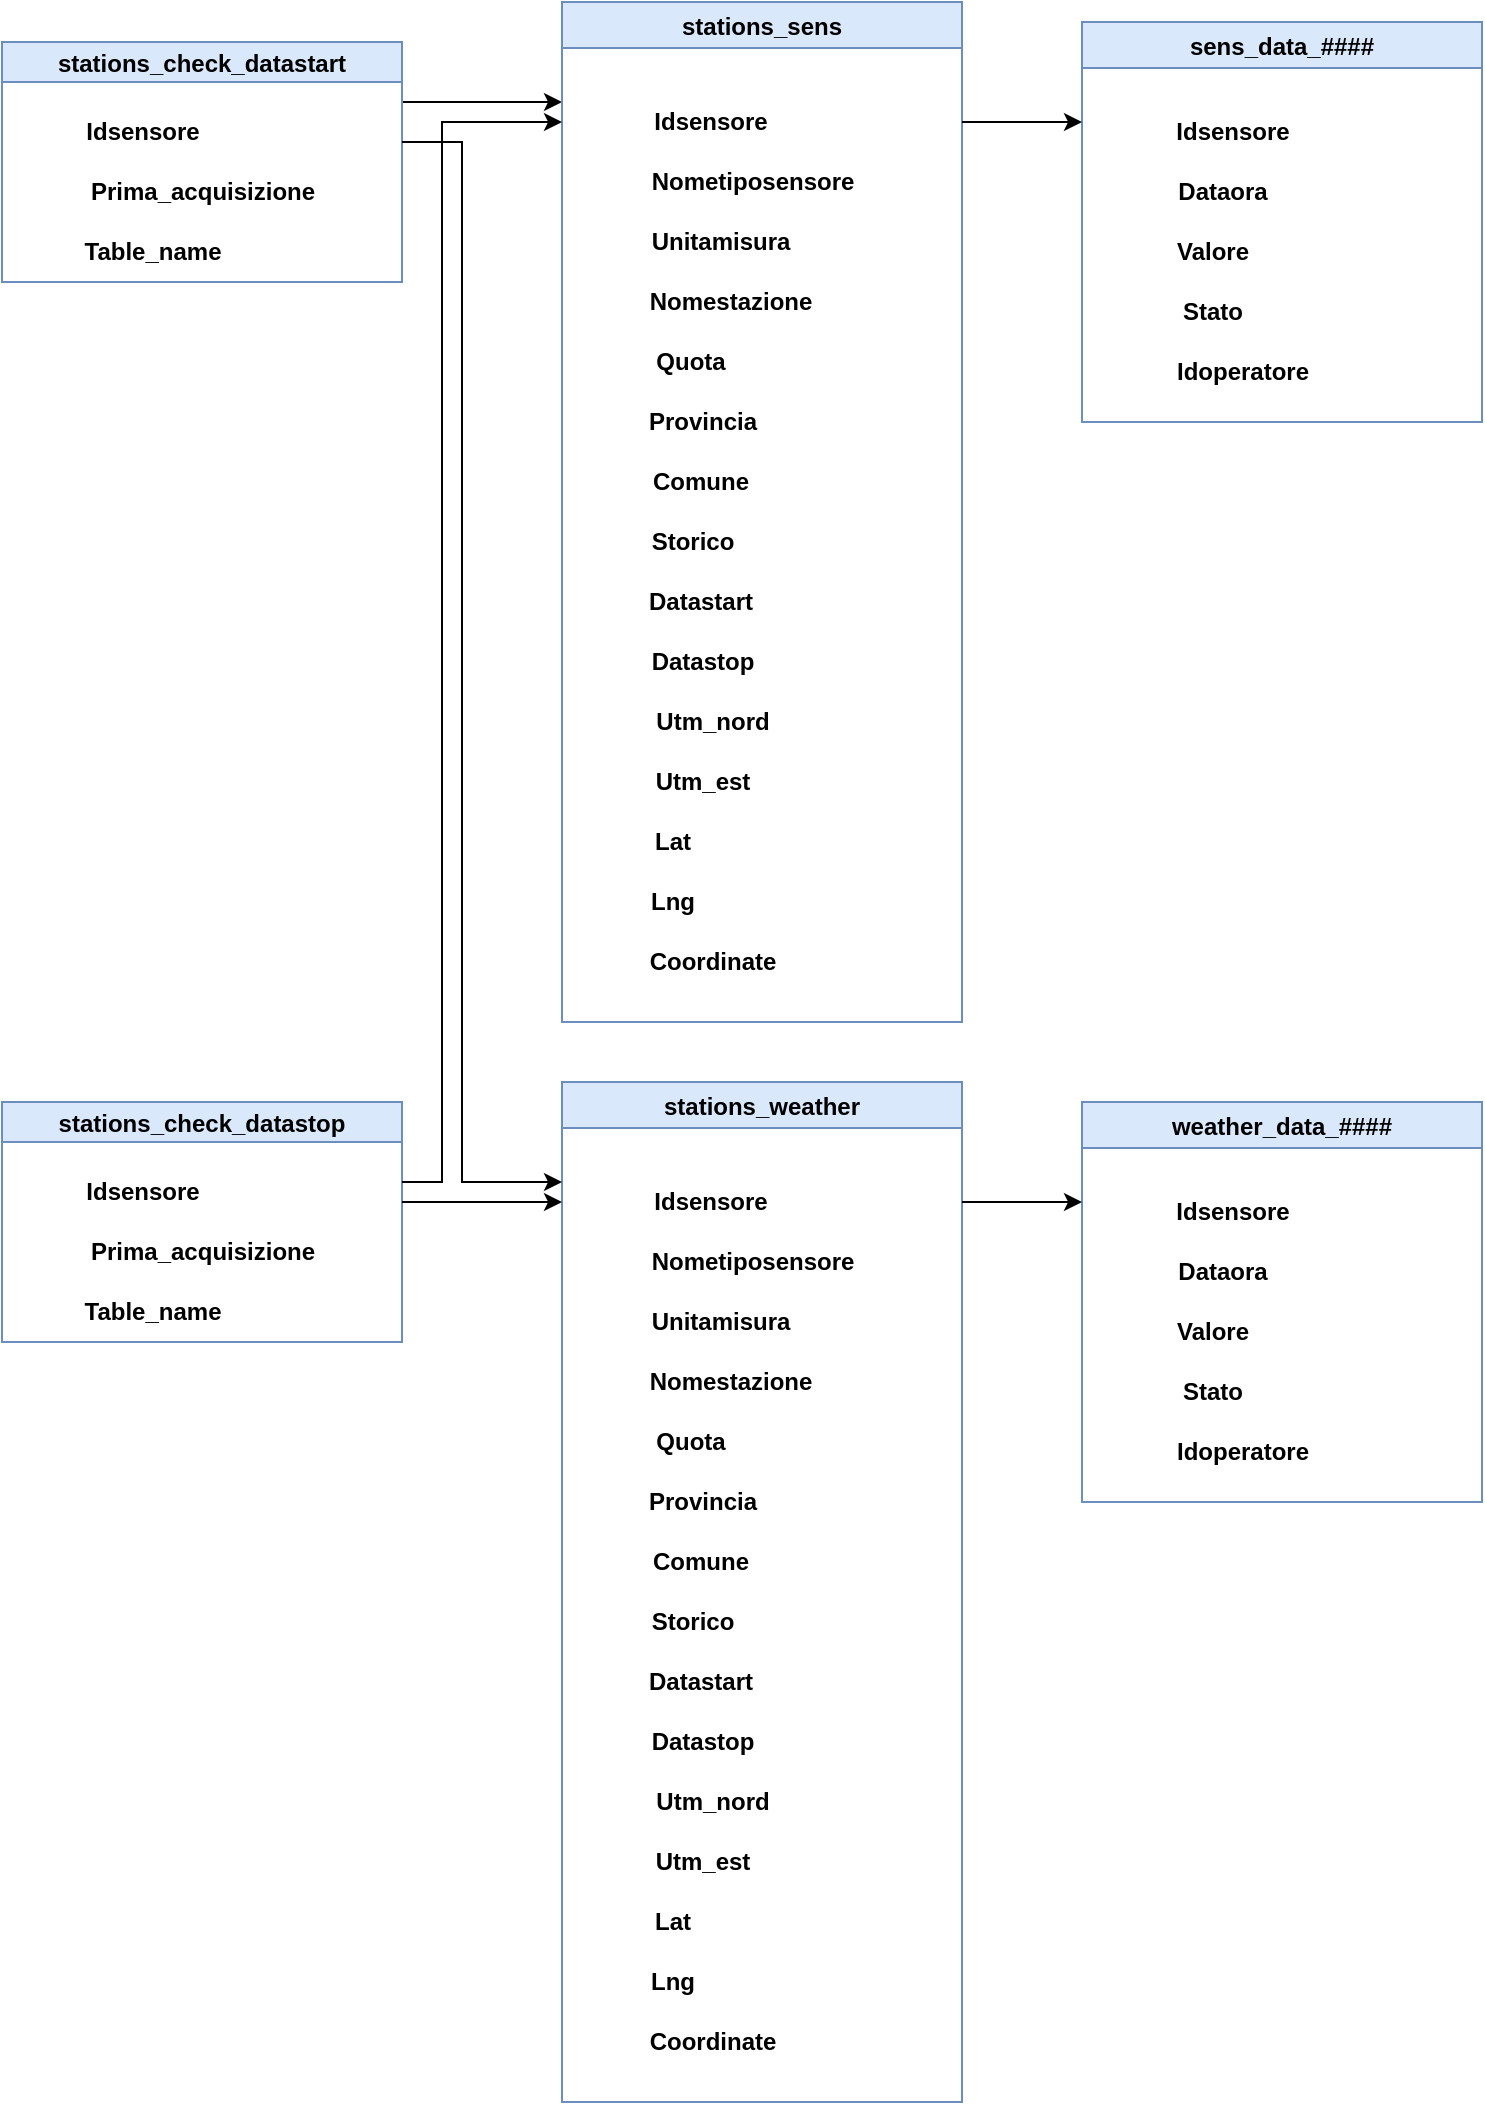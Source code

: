 <mxfile version="20.2.7" type="device"><diagram id="aduwQGnoMxn6wFPRvXQN" name="DB overview"><mxGraphModel dx="1671" dy="898" grid="1" gridSize="10" guides="1" tooltips="1" connect="1" arrows="1" fold="1" page="1" pageScale="1" pageWidth="827" pageHeight="1169" math="0" shadow="0"><root><mxCell id="0"/><mxCell id="1" parent="0"/><mxCell id="L5qDgUTf6z0Q4DjmXaqz-68" style="edgeStyle=orthogonalEdgeStyle;rounded=0;orthogonalLoop=1;jettySize=auto;html=1;exitX=1;exitY=0.25;exitDx=0;exitDy=0;" edge="1" parent="1" source="L5qDgUTf6z0Q4DjmXaqz-1"><mxGeometry relative="1" as="geometry"><mxPoint x="320" y="70" as="targetPoint"/><Array as="points"><mxPoint x="320" y="70"/></Array></mxGeometry></mxCell><mxCell id="L5qDgUTf6z0Q4DjmXaqz-1" value="stations_check_datastart" style="swimlane;startSize=20;fillColor=#dae8fc;strokeColor=#6c8ebf;" vertex="1" parent="1"><mxGeometry x="40" y="40" width="200" height="120" as="geometry"/></mxCell><mxCell id="L5qDgUTf6z0Q4DjmXaqz-14" value="&lt;b&gt;Table_name&lt;/b&gt;" style="text;html=1;align=center;verticalAlign=middle;resizable=0;points=[];autosize=1;strokeColor=none;fillColor=none;" vertex="1" parent="L5qDgUTf6z0Q4DjmXaqz-1"><mxGeometry x="30" y="90" width="90" height="30" as="geometry"/></mxCell><mxCell id="L5qDgUTf6z0Q4DjmXaqz-13" value="&lt;b&gt;Prima_acquisizione&lt;/b&gt;" style="text;html=1;align=center;verticalAlign=middle;resizable=0;points=[];autosize=1;strokeColor=none;fillColor=none;" vertex="1" parent="L5qDgUTf6z0Q4DjmXaqz-1"><mxGeometry x="30" y="60" width="140" height="30" as="geometry"/></mxCell><mxCell id="L5qDgUTf6z0Q4DjmXaqz-12" value="&lt;b&gt;Idsensore&lt;/b&gt;" style="text;html=1;align=center;verticalAlign=middle;resizable=0;points=[];autosize=1;strokeColor=none;fillColor=none;" vertex="1" parent="L5qDgUTf6z0Q4DjmXaqz-1"><mxGeometry x="30" y="30" width="80" height="30" as="geometry"/></mxCell><mxCell id="L5qDgUTf6z0Q4DjmXaqz-7" value="stations_sens" style="swimlane;fillColor=#dae8fc;strokeColor=#6c8ebf;" vertex="1" parent="1"><mxGeometry x="320" y="20" width="200" height="510" as="geometry"/></mxCell><mxCell id="L5qDgUTf6z0Q4DjmXaqz-34" value="&lt;b&gt;Idsensore&lt;/b&gt;" style="text;html=1;align=center;verticalAlign=middle;resizable=0;points=[];autosize=1;strokeColor=none;fillColor=none;" vertex="1" parent="L5qDgUTf6z0Q4DjmXaqz-7"><mxGeometry x="34" y="45" width="80" height="30" as="geometry"/></mxCell><mxCell id="L5qDgUTf6z0Q4DjmXaqz-35" value="&lt;b&gt;Nometiposensore&lt;/b&gt;" style="text;html=1;align=center;verticalAlign=middle;resizable=0;points=[];autosize=1;strokeColor=none;fillColor=none;" vertex="1" parent="L5qDgUTf6z0Q4DjmXaqz-7"><mxGeometry x="35" y="75" width="120" height="30" as="geometry"/></mxCell><mxCell id="L5qDgUTf6z0Q4DjmXaqz-36" value="&lt;b&gt;Unitamisura&lt;/b&gt;" style="text;html=1;align=center;verticalAlign=middle;resizable=0;points=[];autosize=1;strokeColor=none;fillColor=none;" vertex="1" parent="L5qDgUTf6z0Q4DjmXaqz-7"><mxGeometry x="34" y="105" width="90" height="30" as="geometry"/></mxCell><mxCell id="L5qDgUTf6z0Q4DjmXaqz-37" value="&lt;b&gt;Nomestazione&lt;/b&gt;" style="text;html=1;align=center;verticalAlign=middle;resizable=0;points=[];autosize=1;strokeColor=none;fillColor=none;" vertex="1" parent="L5qDgUTf6z0Q4DjmXaqz-7"><mxGeometry x="34" y="135" width="100" height="30" as="geometry"/></mxCell><mxCell id="L5qDgUTf6z0Q4DjmXaqz-38" value="&lt;b&gt;Quota&lt;/b&gt;" style="text;html=1;align=center;verticalAlign=middle;resizable=0;points=[];autosize=1;strokeColor=none;fillColor=none;" vertex="1" parent="L5qDgUTf6z0Q4DjmXaqz-7"><mxGeometry x="34" y="165" width="60" height="30" as="geometry"/></mxCell><mxCell id="L5qDgUTf6z0Q4DjmXaqz-39" value="&lt;b&gt;Provincia&lt;/b&gt;" style="text;html=1;align=center;verticalAlign=middle;resizable=0;points=[];autosize=1;strokeColor=none;fillColor=none;" vertex="1" parent="L5qDgUTf6z0Q4DjmXaqz-7"><mxGeometry x="30" y="195" width="80" height="30" as="geometry"/></mxCell><mxCell id="L5qDgUTf6z0Q4DjmXaqz-40" value="&lt;b&gt;Comune&lt;/b&gt;" style="text;html=1;align=center;verticalAlign=middle;resizable=0;points=[];autosize=1;strokeColor=none;fillColor=none;" vertex="1" parent="L5qDgUTf6z0Q4DjmXaqz-7"><mxGeometry x="34" y="225" width="70" height="30" as="geometry"/></mxCell><mxCell id="L5qDgUTf6z0Q4DjmXaqz-41" value="&lt;b&gt;Storico&lt;/b&gt;" style="text;html=1;align=center;verticalAlign=middle;resizable=0;points=[];autosize=1;strokeColor=none;fillColor=none;" vertex="1" parent="L5qDgUTf6z0Q4DjmXaqz-7"><mxGeometry x="35" y="255" width="60" height="30" as="geometry"/></mxCell><mxCell id="L5qDgUTf6z0Q4DjmXaqz-42" value="&lt;b&gt;Datastart&lt;/b&gt;" style="text;html=1;align=center;verticalAlign=middle;resizable=0;points=[];autosize=1;strokeColor=none;fillColor=none;" vertex="1" parent="L5qDgUTf6z0Q4DjmXaqz-7"><mxGeometry x="29" y="285" width="80" height="30" as="geometry"/></mxCell><mxCell id="L5qDgUTf6z0Q4DjmXaqz-44" value="&lt;b&gt;Utm_nord&lt;/b&gt;" style="text;html=1;align=center;verticalAlign=middle;resizable=0;points=[];autosize=1;strokeColor=none;fillColor=none;" vertex="1" parent="L5qDgUTf6z0Q4DjmXaqz-7"><mxGeometry x="35" y="345" width="80" height="30" as="geometry"/></mxCell><mxCell id="L5qDgUTf6z0Q4DjmXaqz-43" value="&lt;b&gt;Datastop&lt;/b&gt;" style="text;html=1;align=center;verticalAlign=middle;resizable=0;points=[];autosize=1;strokeColor=none;fillColor=none;" vertex="1" parent="L5qDgUTf6z0Q4DjmXaqz-7"><mxGeometry x="35" y="315" width="70" height="30" as="geometry"/></mxCell><mxCell id="L5qDgUTf6z0Q4DjmXaqz-45" value="&lt;b&gt;Utm_est&lt;/b&gt;" style="text;html=1;align=center;verticalAlign=middle;resizable=0;points=[];autosize=1;strokeColor=none;fillColor=none;" vertex="1" parent="L5qDgUTf6z0Q4DjmXaqz-7"><mxGeometry x="35" y="375" width="70" height="30" as="geometry"/></mxCell><mxCell id="L5qDgUTf6z0Q4DjmXaqz-46" value="&lt;b&gt;Lat&lt;/b&gt;" style="text;html=1;align=center;verticalAlign=middle;resizable=0;points=[];autosize=1;strokeColor=none;fillColor=none;" vertex="1" parent="L5qDgUTf6z0Q4DjmXaqz-7"><mxGeometry x="35" y="405" width="40" height="30" as="geometry"/></mxCell><mxCell id="L5qDgUTf6z0Q4DjmXaqz-47" value="&lt;b&gt;Lng&lt;/b&gt;" style="text;html=1;align=center;verticalAlign=middle;resizable=0;points=[];autosize=1;strokeColor=none;fillColor=none;" vertex="1" parent="L5qDgUTf6z0Q4DjmXaqz-7"><mxGeometry x="30" y="435" width="50" height="30" as="geometry"/></mxCell><mxCell id="L5qDgUTf6z0Q4DjmXaqz-50" value="&lt;b&gt;Coordinate&lt;/b&gt;" style="text;html=1;align=center;verticalAlign=middle;resizable=0;points=[];autosize=1;strokeColor=none;fillColor=none;" vertex="1" parent="L5qDgUTf6z0Q4DjmXaqz-7"><mxGeometry x="30" y="465" width="90" height="30" as="geometry"/></mxCell><mxCell id="L5qDgUTf6z0Q4DjmXaqz-9" value="sens_data_####" style="swimlane;fillColor=#dae8fc;strokeColor=#6c8ebf;" vertex="1" parent="1"><mxGeometry x="580" y="30" width="200" height="200" as="geometry"/></mxCell><mxCell id="L5qDgUTf6z0Q4DjmXaqz-20" value="&lt;b&gt;Dataora&lt;/b&gt;" style="text;html=1;align=center;verticalAlign=middle;resizable=0;points=[];autosize=1;strokeColor=none;fillColor=none;" vertex="1" parent="L5qDgUTf6z0Q4DjmXaqz-9"><mxGeometry x="35" y="70" width="70" height="30" as="geometry"/></mxCell><mxCell id="L5qDgUTf6z0Q4DjmXaqz-19" value="&lt;b&gt;Idsensore&lt;/b&gt;" style="text;html=1;align=center;verticalAlign=middle;resizable=0;points=[];autosize=1;strokeColor=none;fillColor=none;" vertex="1" parent="L5qDgUTf6z0Q4DjmXaqz-9"><mxGeometry x="35" y="40" width="80" height="30" as="geometry"/></mxCell><mxCell id="L5qDgUTf6z0Q4DjmXaqz-21" value="&lt;b&gt;Valore&lt;/b&gt;" style="text;html=1;align=center;verticalAlign=middle;resizable=0;points=[];autosize=1;strokeColor=none;fillColor=none;" vertex="1" parent="L5qDgUTf6z0Q4DjmXaqz-9"><mxGeometry x="35" y="100" width="60" height="30" as="geometry"/></mxCell><mxCell id="L5qDgUTf6z0Q4DjmXaqz-22" value="&lt;b&gt;Stato&lt;/b&gt;" style="text;html=1;align=center;verticalAlign=middle;resizable=0;points=[];autosize=1;strokeColor=none;fillColor=none;" vertex="1" parent="L5qDgUTf6z0Q4DjmXaqz-9"><mxGeometry x="40" y="130" width="50" height="30" as="geometry"/></mxCell><mxCell id="L5qDgUTf6z0Q4DjmXaqz-23" value="&lt;b&gt;Idoperatore&lt;/b&gt;" style="text;html=1;align=center;verticalAlign=middle;resizable=0;points=[];autosize=1;strokeColor=none;fillColor=none;" vertex="1" parent="L5qDgUTf6z0Q4DjmXaqz-9"><mxGeometry x="35" y="160" width="90" height="30" as="geometry"/></mxCell><mxCell id="L5qDgUTf6z0Q4DjmXaqz-15" value="stations_check_datastop" style="swimlane;startSize=20;fillColor=#dae8fc;strokeColor=#6c8ebf;" vertex="1" parent="1"><mxGeometry x="40" y="570" width="200" height="120" as="geometry"/></mxCell><mxCell id="L5qDgUTf6z0Q4DjmXaqz-16" value="&lt;b&gt;Table_name&lt;/b&gt;" style="text;html=1;align=center;verticalAlign=middle;resizable=0;points=[];autosize=1;strokeColor=none;fillColor=none;" vertex="1" parent="L5qDgUTf6z0Q4DjmXaqz-15"><mxGeometry x="30" y="90" width="90" height="30" as="geometry"/></mxCell><mxCell id="L5qDgUTf6z0Q4DjmXaqz-17" value="&lt;b&gt;Prima_acquisizione&lt;/b&gt;" style="text;html=1;align=center;verticalAlign=middle;resizable=0;points=[];autosize=1;strokeColor=none;fillColor=none;" vertex="1" parent="L5qDgUTf6z0Q4DjmXaqz-15"><mxGeometry x="30" y="60" width="140" height="30" as="geometry"/></mxCell><mxCell id="L5qDgUTf6z0Q4DjmXaqz-18" value="&lt;b&gt;Idsensore&lt;/b&gt;" style="text;html=1;align=center;verticalAlign=middle;resizable=0;points=[];autosize=1;strokeColor=none;fillColor=none;" vertex="1" parent="L5qDgUTf6z0Q4DjmXaqz-15"><mxGeometry x="30" y="30" width="80" height="30" as="geometry"/></mxCell><mxCell id="L5qDgUTf6z0Q4DjmXaqz-24" value="weather_data_####" style="swimlane;fillColor=#dae8fc;strokeColor=#6c8ebf;" vertex="1" parent="1"><mxGeometry x="580" y="570" width="200" height="200" as="geometry"/></mxCell><mxCell id="L5qDgUTf6z0Q4DjmXaqz-25" value="&lt;b&gt;Dataora&lt;/b&gt;" style="text;html=1;align=center;verticalAlign=middle;resizable=0;points=[];autosize=1;strokeColor=none;fillColor=none;" vertex="1" parent="L5qDgUTf6z0Q4DjmXaqz-24"><mxGeometry x="35" y="70" width="70" height="30" as="geometry"/></mxCell><mxCell id="L5qDgUTf6z0Q4DjmXaqz-26" value="&lt;b&gt;Idsensore&lt;/b&gt;" style="text;html=1;align=center;verticalAlign=middle;resizable=0;points=[];autosize=1;strokeColor=none;fillColor=none;" vertex="1" parent="L5qDgUTf6z0Q4DjmXaqz-24"><mxGeometry x="35" y="40" width="80" height="30" as="geometry"/></mxCell><mxCell id="L5qDgUTf6z0Q4DjmXaqz-27" value="&lt;b&gt;Valore&lt;/b&gt;" style="text;html=1;align=center;verticalAlign=middle;resizable=0;points=[];autosize=1;strokeColor=none;fillColor=none;" vertex="1" parent="L5qDgUTf6z0Q4DjmXaqz-24"><mxGeometry x="35" y="100" width="60" height="30" as="geometry"/></mxCell><mxCell id="L5qDgUTf6z0Q4DjmXaqz-28" value="&lt;b&gt;Stato&lt;/b&gt;" style="text;html=1;align=center;verticalAlign=middle;resizable=0;points=[];autosize=1;strokeColor=none;fillColor=none;" vertex="1" parent="L5qDgUTf6z0Q4DjmXaqz-24"><mxGeometry x="40" y="130" width="50" height="30" as="geometry"/></mxCell><mxCell id="L5qDgUTf6z0Q4DjmXaqz-29" value="&lt;b&gt;Idoperatore&lt;/b&gt;" style="text;html=1;align=center;verticalAlign=middle;resizable=0;points=[];autosize=1;strokeColor=none;fillColor=none;" vertex="1" parent="L5qDgUTf6z0Q4DjmXaqz-24"><mxGeometry x="35" y="160" width="90" height="30" as="geometry"/></mxCell><mxCell id="L5qDgUTf6z0Q4DjmXaqz-51" value="stations_weather" style="swimlane;fillColor=#dae8fc;strokeColor=#6c8ebf;" vertex="1" parent="1"><mxGeometry x="320" y="560" width="200" height="510" as="geometry"/></mxCell><mxCell id="L5qDgUTf6z0Q4DjmXaqz-52" value="&lt;b&gt;Idsensore&lt;/b&gt;" style="text;html=1;align=center;verticalAlign=middle;resizable=0;points=[];autosize=1;strokeColor=none;fillColor=none;" vertex="1" parent="L5qDgUTf6z0Q4DjmXaqz-51"><mxGeometry x="34" y="45" width="80" height="30" as="geometry"/></mxCell><mxCell id="L5qDgUTf6z0Q4DjmXaqz-53" value="&lt;b&gt;Nometiposensore&lt;/b&gt;" style="text;html=1;align=center;verticalAlign=middle;resizable=0;points=[];autosize=1;strokeColor=none;fillColor=none;" vertex="1" parent="L5qDgUTf6z0Q4DjmXaqz-51"><mxGeometry x="35" y="75" width="120" height="30" as="geometry"/></mxCell><mxCell id="L5qDgUTf6z0Q4DjmXaqz-54" value="&lt;b&gt;Unitamisura&lt;/b&gt;" style="text;html=1;align=center;verticalAlign=middle;resizable=0;points=[];autosize=1;strokeColor=none;fillColor=none;" vertex="1" parent="L5qDgUTf6z0Q4DjmXaqz-51"><mxGeometry x="34" y="105" width="90" height="30" as="geometry"/></mxCell><mxCell id="L5qDgUTf6z0Q4DjmXaqz-55" value="&lt;b&gt;Nomestazione&lt;/b&gt;" style="text;html=1;align=center;verticalAlign=middle;resizable=0;points=[];autosize=1;strokeColor=none;fillColor=none;" vertex="1" parent="L5qDgUTf6z0Q4DjmXaqz-51"><mxGeometry x="34" y="135" width="100" height="30" as="geometry"/></mxCell><mxCell id="L5qDgUTf6z0Q4DjmXaqz-56" value="&lt;b&gt;Quota&lt;/b&gt;" style="text;html=1;align=center;verticalAlign=middle;resizable=0;points=[];autosize=1;strokeColor=none;fillColor=none;" vertex="1" parent="L5qDgUTf6z0Q4DjmXaqz-51"><mxGeometry x="34" y="165" width="60" height="30" as="geometry"/></mxCell><mxCell id="L5qDgUTf6z0Q4DjmXaqz-57" value="&lt;b&gt;Provincia&lt;/b&gt;" style="text;html=1;align=center;verticalAlign=middle;resizable=0;points=[];autosize=1;strokeColor=none;fillColor=none;" vertex="1" parent="L5qDgUTf6z0Q4DjmXaqz-51"><mxGeometry x="30" y="195" width="80" height="30" as="geometry"/></mxCell><mxCell id="L5qDgUTf6z0Q4DjmXaqz-58" value="&lt;b&gt;Comune&lt;/b&gt;" style="text;html=1;align=center;verticalAlign=middle;resizable=0;points=[];autosize=1;strokeColor=none;fillColor=none;" vertex="1" parent="L5qDgUTf6z0Q4DjmXaqz-51"><mxGeometry x="34" y="225" width="70" height="30" as="geometry"/></mxCell><mxCell id="L5qDgUTf6z0Q4DjmXaqz-59" value="&lt;b&gt;Storico&lt;/b&gt;" style="text;html=1;align=center;verticalAlign=middle;resizable=0;points=[];autosize=1;strokeColor=none;fillColor=none;" vertex="1" parent="L5qDgUTf6z0Q4DjmXaqz-51"><mxGeometry x="35" y="255" width="60" height="30" as="geometry"/></mxCell><mxCell id="L5qDgUTf6z0Q4DjmXaqz-60" value="&lt;b&gt;Datastart&lt;/b&gt;" style="text;html=1;align=center;verticalAlign=middle;resizable=0;points=[];autosize=1;strokeColor=none;fillColor=none;" vertex="1" parent="L5qDgUTf6z0Q4DjmXaqz-51"><mxGeometry x="29" y="285" width="80" height="30" as="geometry"/></mxCell><mxCell id="L5qDgUTf6z0Q4DjmXaqz-61" value="&lt;b&gt;Utm_nord&lt;/b&gt;" style="text;html=1;align=center;verticalAlign=middle;resizable=0;points=[];autosize=1;strokeColor=none;fillColor=none;" vertex="1" parent="L5qDgUTf6z0Q4DjmXaqz-51"><mxGeometry x="35" y="345" width="80" height="30" as="geometry"/></mxCell><mxCell id="L5qDgUTf6z0Q4DjmXaqz-62" value="&lt;b&gt;Datastop&lt;/b&gt;" style="text;html=1;align=center;verticalAlign=middle;resizable=0;points=[];autosize=1;strokeColor=none;fillColor=none;" vertex="1" parent="L5qDgUTf6z0Q4DjmXaqz-51"><mxGeometry x="35" y="315" width="70" height="30" as="geometry"/></mxCell><mxCell id="L5qDgUTf6z0Q4DjmXaqz-63" value="&lt;b&gt;Utm_est&lt;/b&gt;" style="text;html=1;align=center;verticalAlign=middle;resizable=0;points=[];autosize=1;strokeColor=none;fillColor=none;" vertex="1" parent="L5qDgUTf6z0Q4DjmXaqz-51"><mxGeometry x="35" y="375" width="70" height="30" as="geometry"/></mxCell><mxCell id="L5qDgUTf6z0Q4DjmXaqz-64" value="&lt;b&gt;Lat&lt;/b&gt;" style="text;html=1;align=center;verticalAlign=middle;resizable=0;points=[];autosize=1;strokeColor=none;fillColor=none;" vertex="1" parent="L5qDgUTf6z0Q4DjmXaqz-51"><mxGeometry x="35" y="405" width="40" height="30" as="geometry"/></mxCell><mxCell id="L5qDgUTf6z0Q4DjmXaqz-65" value="&lt;b&gt;Lng&lt;/b&gt;" style="text;html=1;align=center;verticalAlign=middle;resizable=0;points=[];autosize=1;strokeColor=none;fillColor=none;" vertex="1" parent="L5qDgUTf6z0Q4DjmXaqz-51"><mxGeometry x="30" y="435" width="50" height="30" as="geometry"/></mxCell><mxCell id="L5qDgUTf6z0Q4DjmXaqz-66" value="&lt;b&gt;Coordinate&lt;/b&gt;" style="text;html=1;align=center;verticalAlign=middle;resizable=0;points=[];autosize=1;strokeColor=none;fillColor=none;" vertex="1" parent="L5qDgUTf6z0Q4DjmXaqz-51"><mxGeometry x="30" y="465" width="90" height="30" as="geometry"/></mxCell><mxCell id="L5qDgUTf6z0Q4DjmXaqz-69" value="" style="endArrow=classic;html=1;rounded=0;" edge="1" parent="1"><mxGeometry width="50" height="50" relative="1" as="geometry"><mxPoint x="240" y="90" as="sourcePoint"/><mxPoint x="320" y="610" as="targetPoint"/><Array as="points"><mxPoint x="270" y="90"/><mxPoint x="270" y="350"/><mxPoint x="270" y="610"/><mxPoint x="300" y="610"/></Array></mxGeometry></mxCell><mxCell id="L5qDgUTf6z0Q4DjmXaqz-72" value="" style="endArrow=classic;html=1;rounded=0;" edge="1" parent="1"><mxGeometry width="50" height="50" relative="1" as="geometry"><mxPoint x="240" y="610" as="sourcePoint"/><mxPoint x="320" y="80" as="targetPoint"/><Array as="points"><mxPoint x="250" y="610"/><mxPoint x="260" y="610"/><mxPoint x="260" y="80"/></Array></mxGeometry></mxCell><mxCell id="L5qDgUTf6z0Q4DjmXaqz-74" value="" style="endArrow=classic;html=1;rounded=0;entryX=0;entryY=0.25;entryDx=0;entryDy=0;" edge="1" parent="1" target="L5qDgUTf6z0Q4DjmXaqz-9"><mxGeometry width="50" height="50" relative="1" as="geometry"><mxPoint x="520" y="80" as="sourcePoint"/><mxPoint x="570" y="300" as="targetPoint"/><Array as="points"><mxPoint x="550" y="80"/></Array></mxGeometry></mxCell><mxCell id="L5qDgUTf6z0Q4DjmXaqz-75" value="" style="endArrow=classic;html=1;rounded=0;entryX=0;entryY=0.25;entryDx=0;entryDy=0;" edge="1" parent="1" target="L5qDgUTf6z0Q4DjmXaqz-24"><mxGeometry width="50" height="50" relative="1" as="geometry"><mxPoint x="520" y="620" as="sourcePoint"/><mxPoint x="570" y="580" as="targetPoint"/></mxGeometry></mxCell><mxCell id="L5qDgUTf6z0Q4DjmXaqz-77" style="edgeStyle=orthogonalEdgeStyle;rounded=0;orthogonalLoop=1;jettySize=auto;html=1;exitX=1;exitY=0.25;exitDx=0;exitDy=0;" edge="1" parent="1"><mxGeometry relative="1" as="geometry"><mxPoint x="320" y="620" as="targetPoint"/><mxPoint x="240" y="620" as="sourcePoint"/><Array as="points"><mxPoint x="320" y="620"/></Array></mxGeometry></mxCell></root></mxGraphModel></diagram></mxfile>